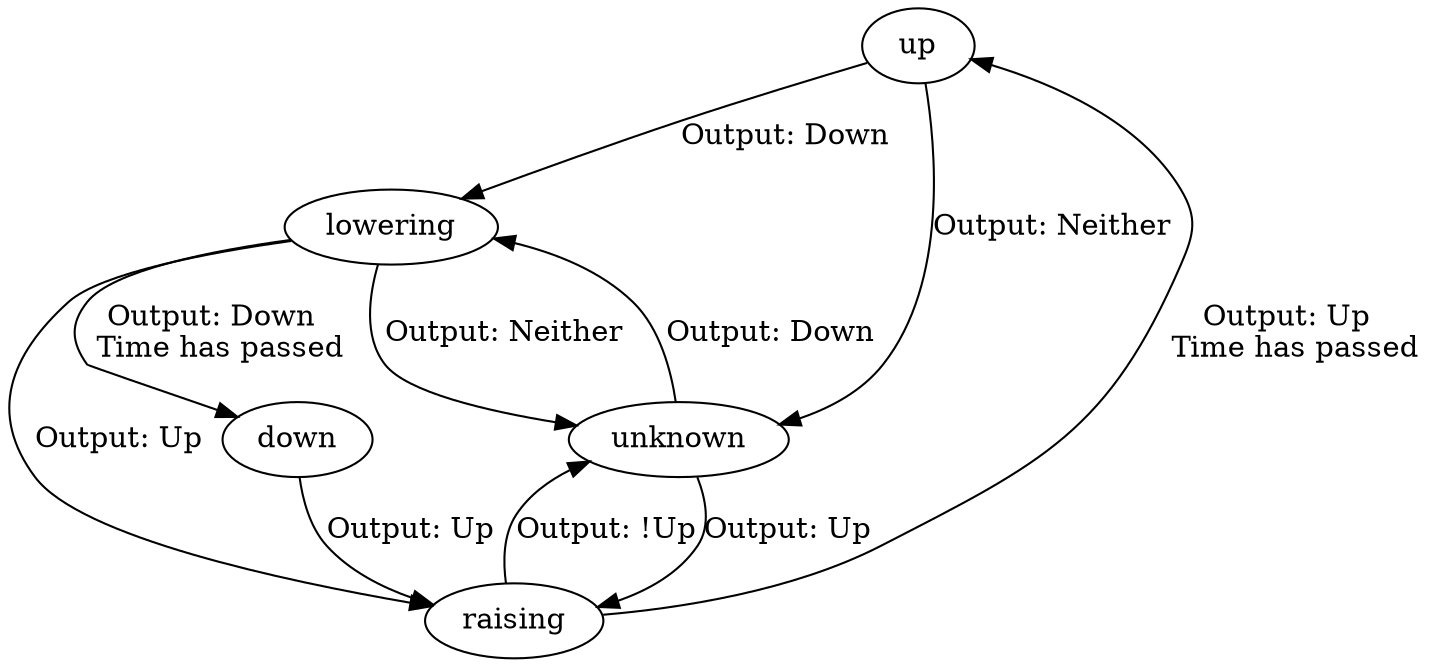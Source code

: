 digraph G{
up -> lowering [label="Output: Down"]
up -> unknown [label="Output: Neither"]
raising -> up [label="Output: Up \n Time has passed"]
raising -> unknown [label="Output: !Up"]
unknown -> lowering [label="Output: Down"]
unknown -> raising [label="Output: Up"]
down -> raising [label="Output: Up"]
lowering -> down [label="Output: Down \n Time has passed"]
lowering -> raising [label="Output: Up"]
lowering -> unknown [label="Output: Neither"]
}
